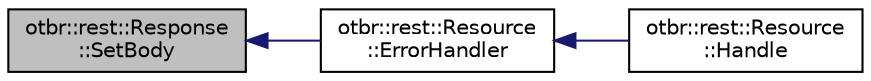 digraph "otbr::rest::Response::SetBody"
{
  edge [fontname="Helvetica",fontsize="10",labelfontname="Helvetica",labelfontsize="10"];
  node [fontname="Helvetica",fontsize="10",shape=record];
  rankdir="LR";
  Node12 [label="otbr::rest::Response\l::SetBody",height=0.2,width=0.4,color="black", fillcolor="grey75", style="filled", fontcolor="black"];
  Node12 -> Node13 [dir="back",color="midnightblue",fontsize="10",style="solid",fontname="Helvetica"];
  Node13 [label="otbr::rest::Resource\l::ErrorHandler",height=0.2,width=0.4,color="black", fillcolor="white", style="filled",URL="$d7/d6e/classotbr_1_1rest_1_1Resource.html#a45c2434e3ac6498e6169f77c4800765b",tooltip="This method provides a quick handler, which could directly set response code of a response and set er..."];
  Node13 -> Node14 [dir="back",color="midnightblue",fontsize="10",style="solid",fontname="Helvetica"];
  Node14 [label="otbr::rest::Resource\l::Handle",height=0.2,width=0.4,color="black", fillcolor="white", style="filled",URL="$d7/d6e/classotbr_1_1rest_1_1Resource.html#a003b7ef33aa48f1ec6d4a654c0d400d5",tooltip="This method is the main entry of resource handler, which find corresponding handler according to requ..."];
}
